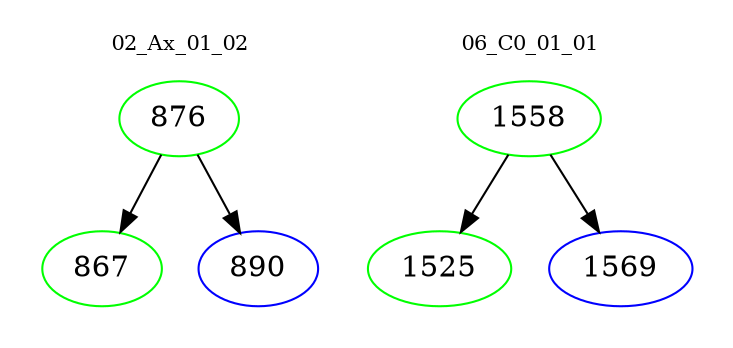 digraph{
subgraph cluster_0 {
color = white
label = "02_Ax_01_02";
fontsize=10;
T0_876 [label="876", color="green"]
T0_876 -> T0_867 [color="black"]
T0_867 [label="867", color="green"]
T0_876 -> T0_890 [color="black"]
T0_890 [label="890", color="blue"]
}
subgraph cluster_1 {
color = white
label = "06_C0_01_01";
fontsize=10;
T1_1558 [label="1558", color="green"]
T1_1558 -> T1_1525 [color="black"]
T1_1525 [label="1525", color="green"]
T1_1558 -> T1_1569 [color="black"]
T1_1569 [label="1569", color="blue"]
}
}
